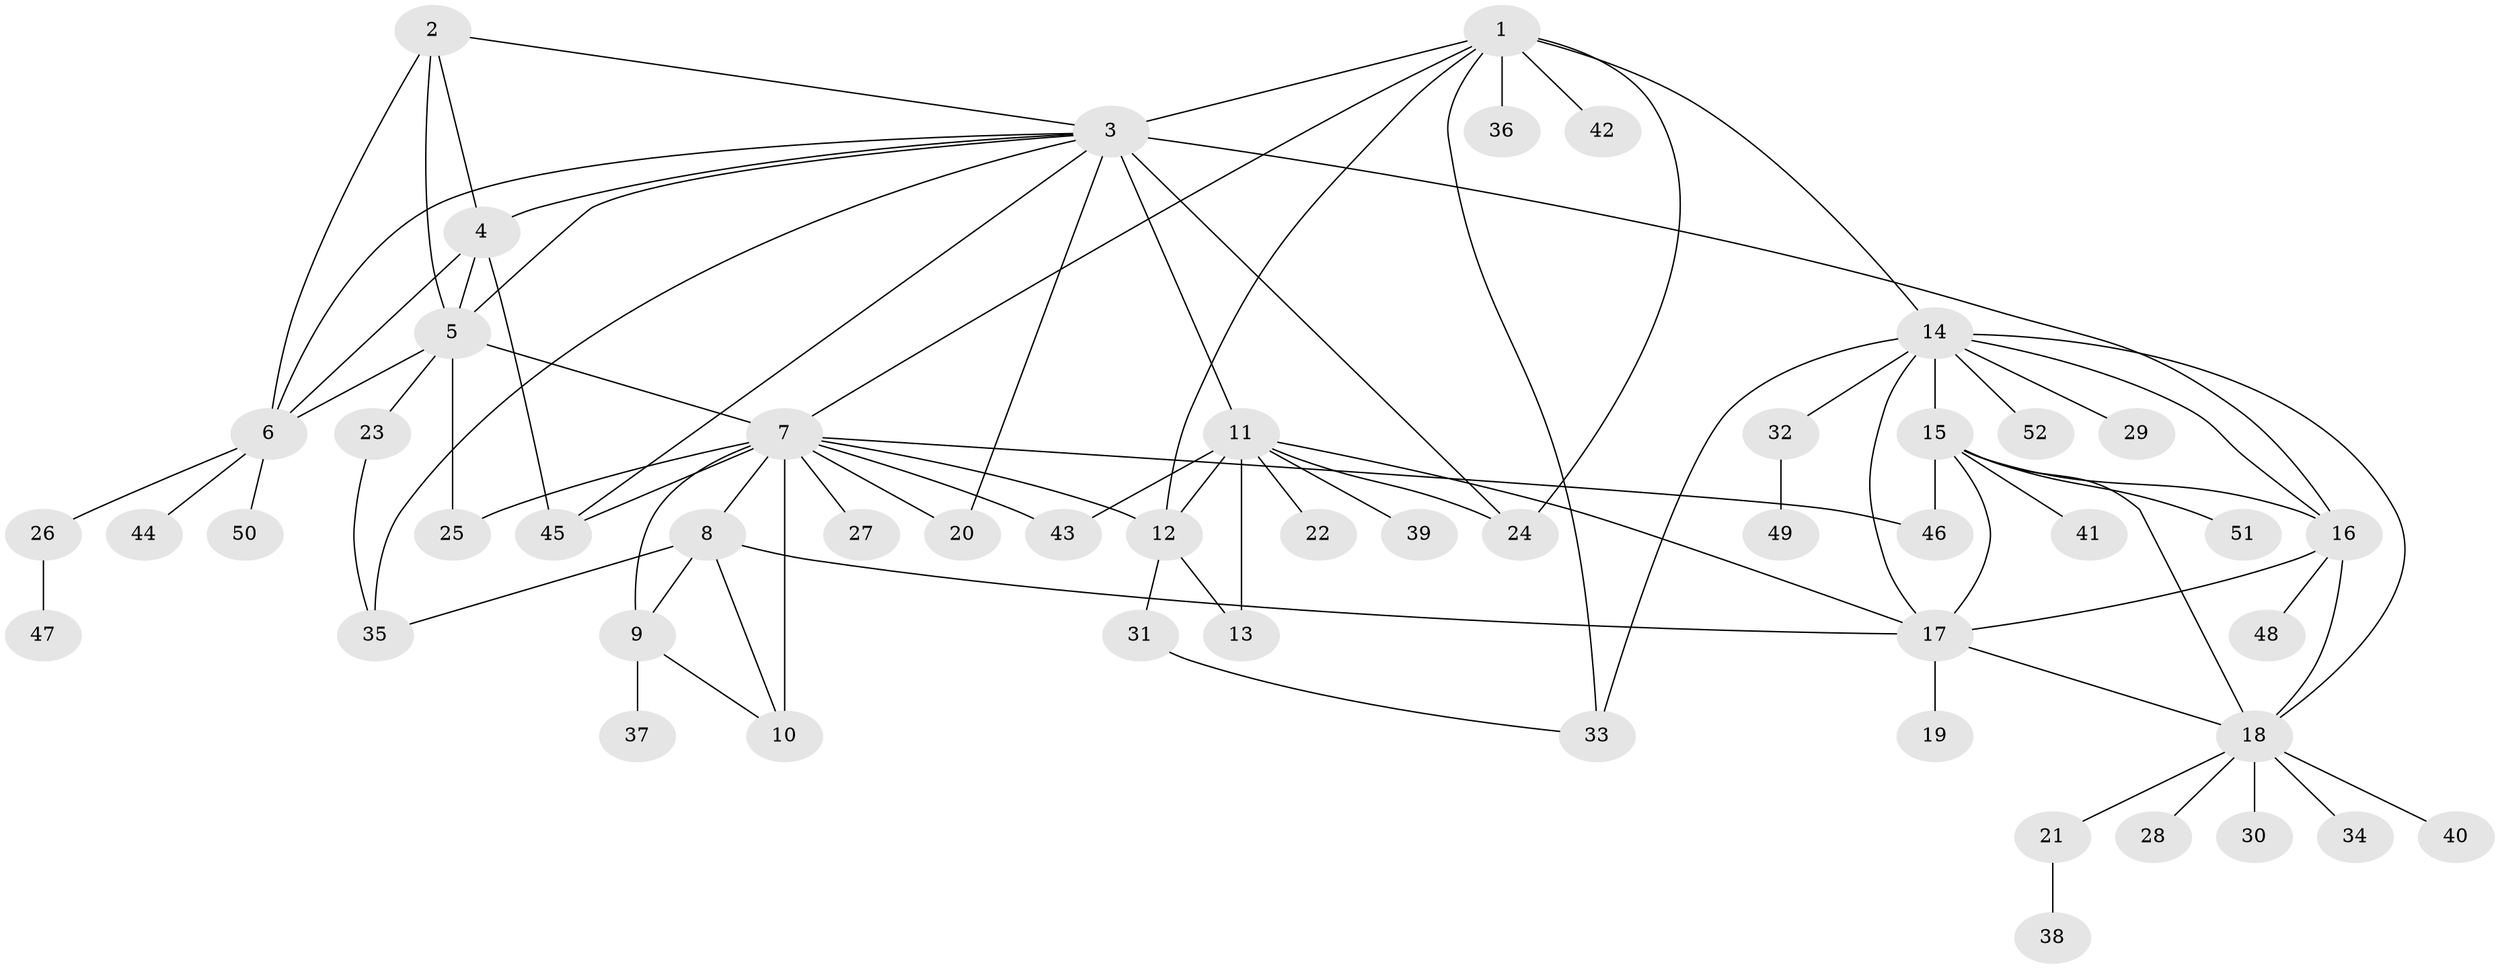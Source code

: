 // original degree distribution, {6: 0.04854368932038835, 10: 0.02912621359223301, 4: 0.019417475728155338, 5: 0.02912621359223301, 14: 0.009708737864077669, 13: 0.009708737864077669, 8: 0.05825242718446602, 9: 0.009708737864077669, 7: 0.038834951456310676, 2: 0.1553398058252427, 3: 0.06796116504854369, 1: 0.5242718446601942}
// Generated by graph-tools (version 1.1) at 2025/37/03/09/25 02:37:12]
// undirected, 52 vertices, 85 edges
graph export_dot {
graph [start="1"]
  node [color=gray90,style=filled];
  1;
  2;
  3;
  4;
  5;
  6;
  7;
  8;
  9;
  10;
  11;
  12;
  13;
  14;
  15;
  16;
  17;
  18;
  19;
  20;
  21;
  22;
  23;
  24;
  25;
  26;
  27;
  28;
  29;
  30;
  31;
  32;
  33;
  34;
  35;
  36;
  37;
  38;
  39;
  40;
  41;
  42;
  43;
  44;
  45;
  46;
  47;
  48;
  49;
  50;
  51;
  52;
  1 -- 3 [weight=1.0];
  1 -- 7 [weight=1.0];
  1 -- 12 [weight=1.0];
  1 -- 14 [weight=1.0];
  1 -- 24 [weight=2.0];
  1 -- 33 [weight=1.0];
  1 -- 36 [weight=4.0];
  1 -- 42 [weight=1.0];
  2 -- 3 [weight=1.0];
  2 -- 4 [weight=1.0];
  2 -- 5 [weight=1.0];
  2 -- 6 [weight=1.0];
  3 -- 4 [weight=1.0];
  3 -- 5 [weight=1.0];
  3 -- 6 [weight=1.0];
  3 -- 11 [weight=1.0];
  3 -- 16 [weight=1.0];
  3 -- 20 [weight=1.0];
  3 -- 24 [weight=3.0];
  3 -- 35 [weight=1.0];
  3 -- 45 [weight=1.0];
  4 -- 5 [weight=1.0];
  4 -- 6 [weight=1.0];
  4 -- 45 [weight=1.0];
  5 -- 6 [weight=1.0];
  5 -- 7 [weight=1.0];
  5 -- 23 [weight=1.0];
  5 -- 25 [weight=6.0];
  6 -- 26 [weight=1.0];
  6 -- 44 [weight=1.0];
  6 -- 50 [weight=1.0];
  7 -- 8 [weight=2.0];
  7 -- 9 [weight=2.0];
  7 -- 10 [weight=4.0];
  7 -- 12 [weight=1.0];
  7 -- 20 [weight=1.0];
  7 -- 25 [weight=1.0];
  7 -- 27 [weight=1.0];
  7 -- 43 [weight=1.0];
  7 -- 45 [weight=1.0];
  7 -- 46 [weight=1.0];
  8 -- 9 [weight=1.0];
  8 -- 10 [weight=1.0];
  8 -- 17 [weight=1.0];
  8 -- 35 [weight=1.0];
  9 -- 10 [weight=1.0];
  9 -- 37 [weight=3.0];
  11 -- 12 [weight=3.0];
  11 -- 13 [weight=4.0];
  11 -- 17 [weight=1.0];
  11 -- 22 [weight=1.0];
  11 -- 24 [weight=1.0];
  11 -- 39 [weight=1.0];
  11 -- 43 [weight=1.0];
  12 -- 13 [weight=1.0];
  12 -- 31 [weight=1.0];
  14 -- 15 [weight=1.0];
  14 -- 16 [weight=1.0];
  14 -- 17 [weight=1.0];
  14 -- 18 [weight=1.0];
  14 -- 29 [weight=1.0];
  14 -- 32 [weight=1.0];
  14 -- 33 [weight=1.0];
  14 -- 52 [weight=1.0];
  15 -- 16 [weight=1.0];
  15 -- 17 [weight=1.0];
  15 -- 18 [weight=1.0];
  15 -- 41 [weight=1.0];
  15 -- 46 [weight=1.0];
  15 -- 51 [weight=1.0];
  16 -- 17 [weight=1.0];
  16 -- 18 [weight=1.0];
  16 -- 48 [weight=1.0];
  17 -- 18 [weight=1.0];
  17 -- 19 [weight=1.0];
  18 -- 21 [weight=1.0];
  18 -- 28 [weight=1.0];
  18 -- 30 [weight=1.0];
  18 -- 34 [weight=1.0];
  18 -- 40 [weight=1.0];
  21 -- 38 [weight=1.0];
  23 -- 35 [weight=1.0];
  26 -- 47 [weight=1.0];
  31 -- 33 [weight=1.0];
  32 -- 49 [weight=1.0];
}
